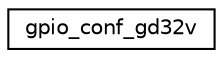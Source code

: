 digraph "Graphical Class Hierarchy"
{
 // LATEX_PDF_SIZE
  edge [fontname="Helvetica",fontsize="10",labelfontname="Helvetica",labelfontsize="10"];
  node [fontname="Helvetica",fontsize="10",shape=record];
  rankdir="LR";
  Node0 [label="gpio_conf_gd32v",height=0.2,width=0.4,color="black", fillcolor="white", style="filled",URL="$uniongpio__conf__gd32v.html",tooltip="GPIO pin configuration for GD32V MCUs."];
}
